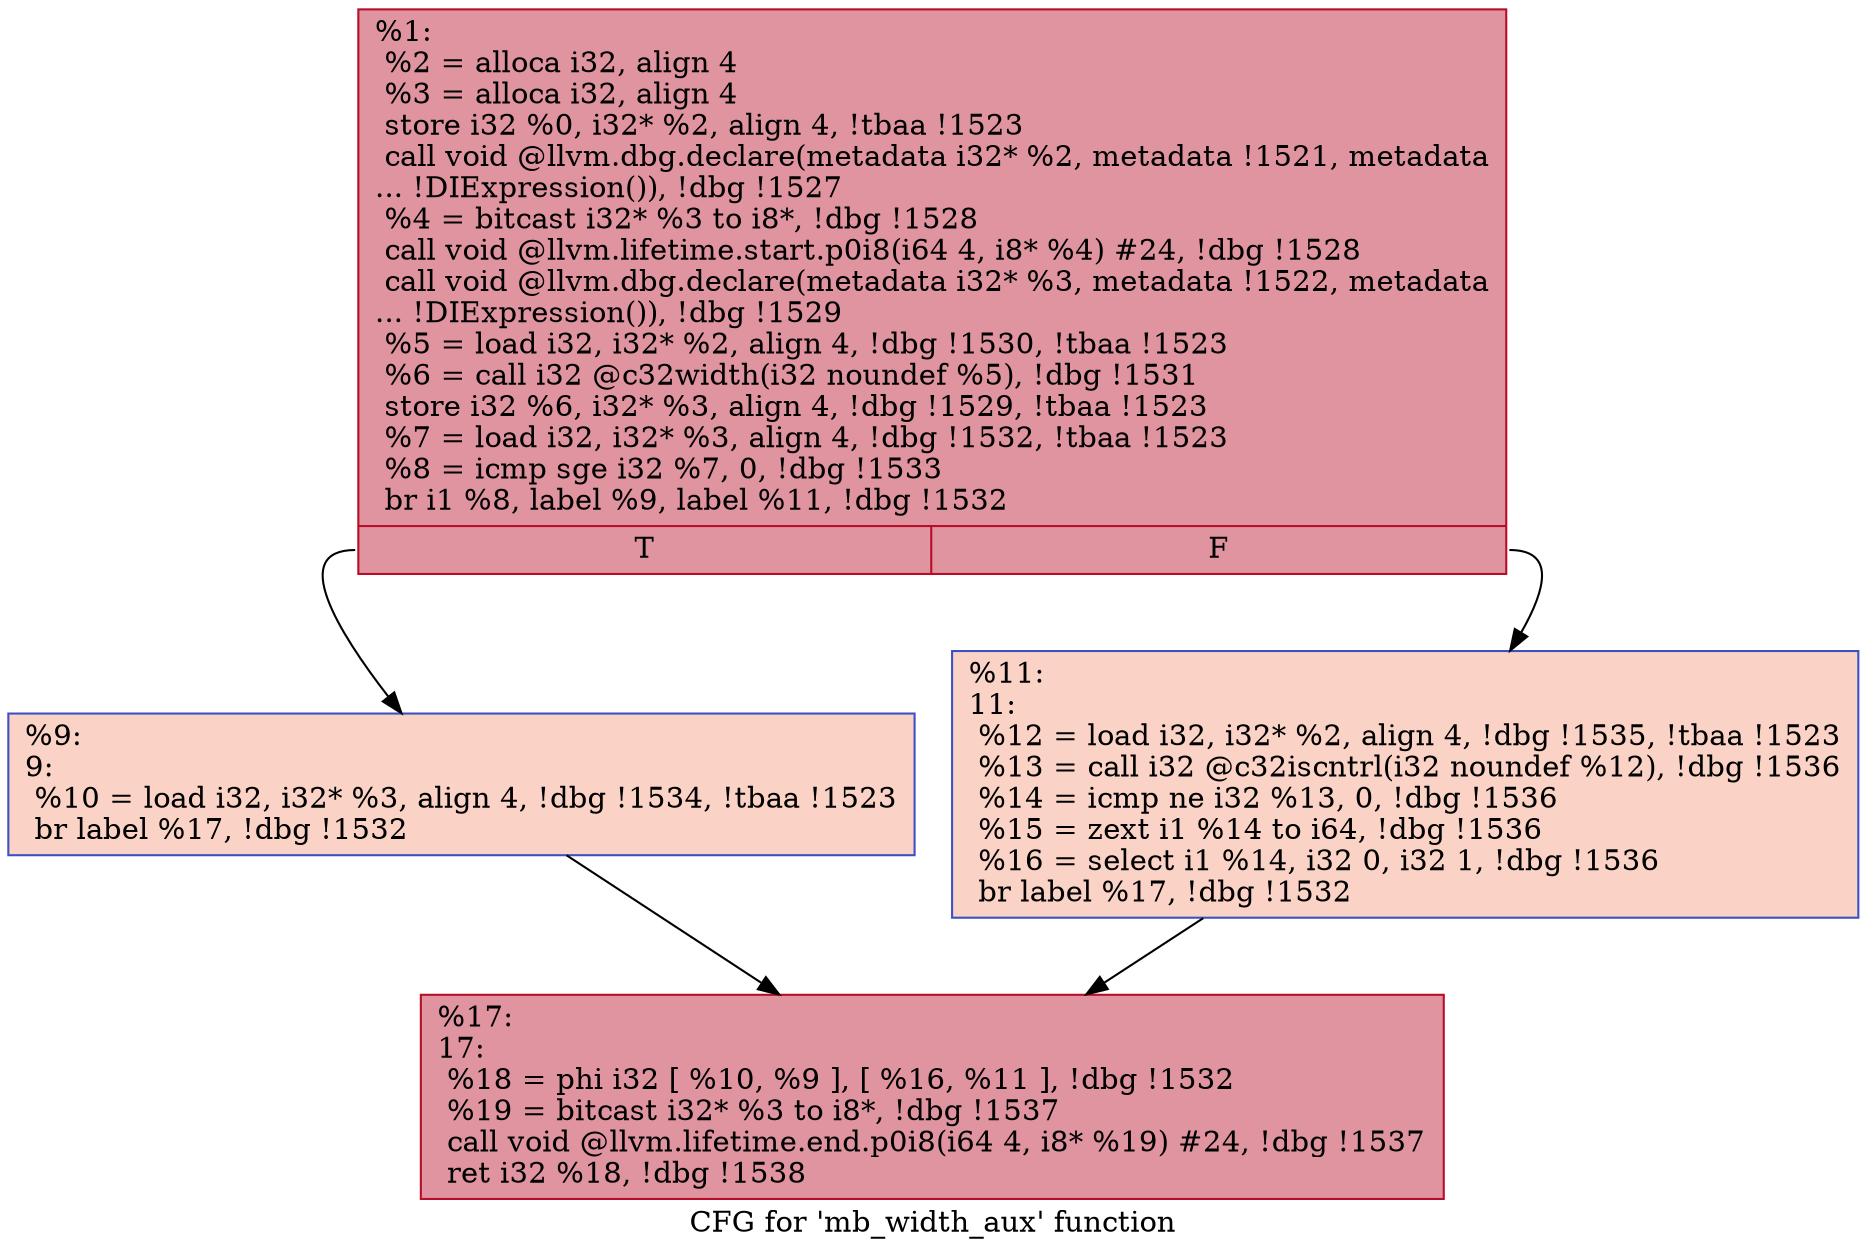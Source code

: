 digraph "CFG for 'mb_width_aux' function" {
	label="CFG for 'mb_width_aux' function";

	Node0x2931190 [shape=record,color="#b70d28ff", style=filled, fillcolor="#b70d2870",label="{%1:\l  %2 = alloca i32, align 4\l  %3 = alloca i32, align 4\l  store i32 %0, i32* %2, align 4, !tbaa !1523\l  call void @llvm.dbg.declare(metadata i32* %2, metadata !1521, metadata\l... !DIExpression()), !dbg !1527\l  %4 = bitcast i32* %3 to i8*, !dbg !1528\l  call void @llvm.lifetime.start.p0i8(i64 4, i8* %4) #24, !dbg !1528\l  call void @llvm.dbg.declare(metadata i32* %3, metadata !1522, metadata\l... !DIExpression()), !dbg !1529\l  %5 = load i32, i32* %2, align 4, !dbg !1530, !tbaa !1523\l  %6 = call i32 @c32width(i32 noundef %5), !dbg !1531\l  store i32 %6, i32* %3, align 4, !dbg !1529, !tbaa !1523\l  %7 = load i32, i32* %3, align 4, !dbg !1532, !tbaa !1523\l  %8 = icmp sge i32 %7, 0, !dbg !1533\l  br i1 %8, label %9, label %11, !dbg !1532\l|{<s0>T|<s1>F}}"];
	Node0x2931190:s0 -> Node0x2932630;
	Node0x2931190:s1 -> Node0x2932680;
	Node0x2932630 [shape=record,color="#3d50c3ff", style=filled, fillcolor="#f59c7d70",label="{%9:\l9:                                                \l  %10 = load i32, i32* %3, align 4, !dbg !1534, !tbaa !1523\l  br label %17, !dbg !1532\l}"];
	Node0x2932630 -> Node0x29326d0;
	Node0x2932680 [shape=record,color="#3d50c3ff", style=filled, fillcolor="#f59c7d70",label="{%11:\l11:                                               \l  %12 = load i32, i32* %2, align 4, !dbg !1535, !tbaa !1523\l  %13 = call i32 @c32iscntrl(i32 noundef %12), !dbg !1536\l  %14 = icmp ne i32 %13, 0, !dbg !1536\l  %15 = zext i1 %14 to i64, !dbg !1536\l  %16 = select i1 %14, i32 0, i32 1, !dbg !1536\l  br label %17, !dbg !1532\l}"];
	Node0x2932680 -> Node0x29326d0;
	Node0x29326d0 [shape=record,color="#b70d28ff", style=filled, fillcolor="#b70d2870",label="{%17:\l17:                                               \l  %18 = phi i32 [ %10, %9 ], [ %16, %11 ], !dbg !1532\l  %19 = bitcast i32* %3 to i8*, !dbg !1537\l  call void @llvm.lifetime.end.p0i8(i64 4, i8* %19) #24, !dbg !1537\l  ret i32 %18, !dbg !1538\l}"];
}
